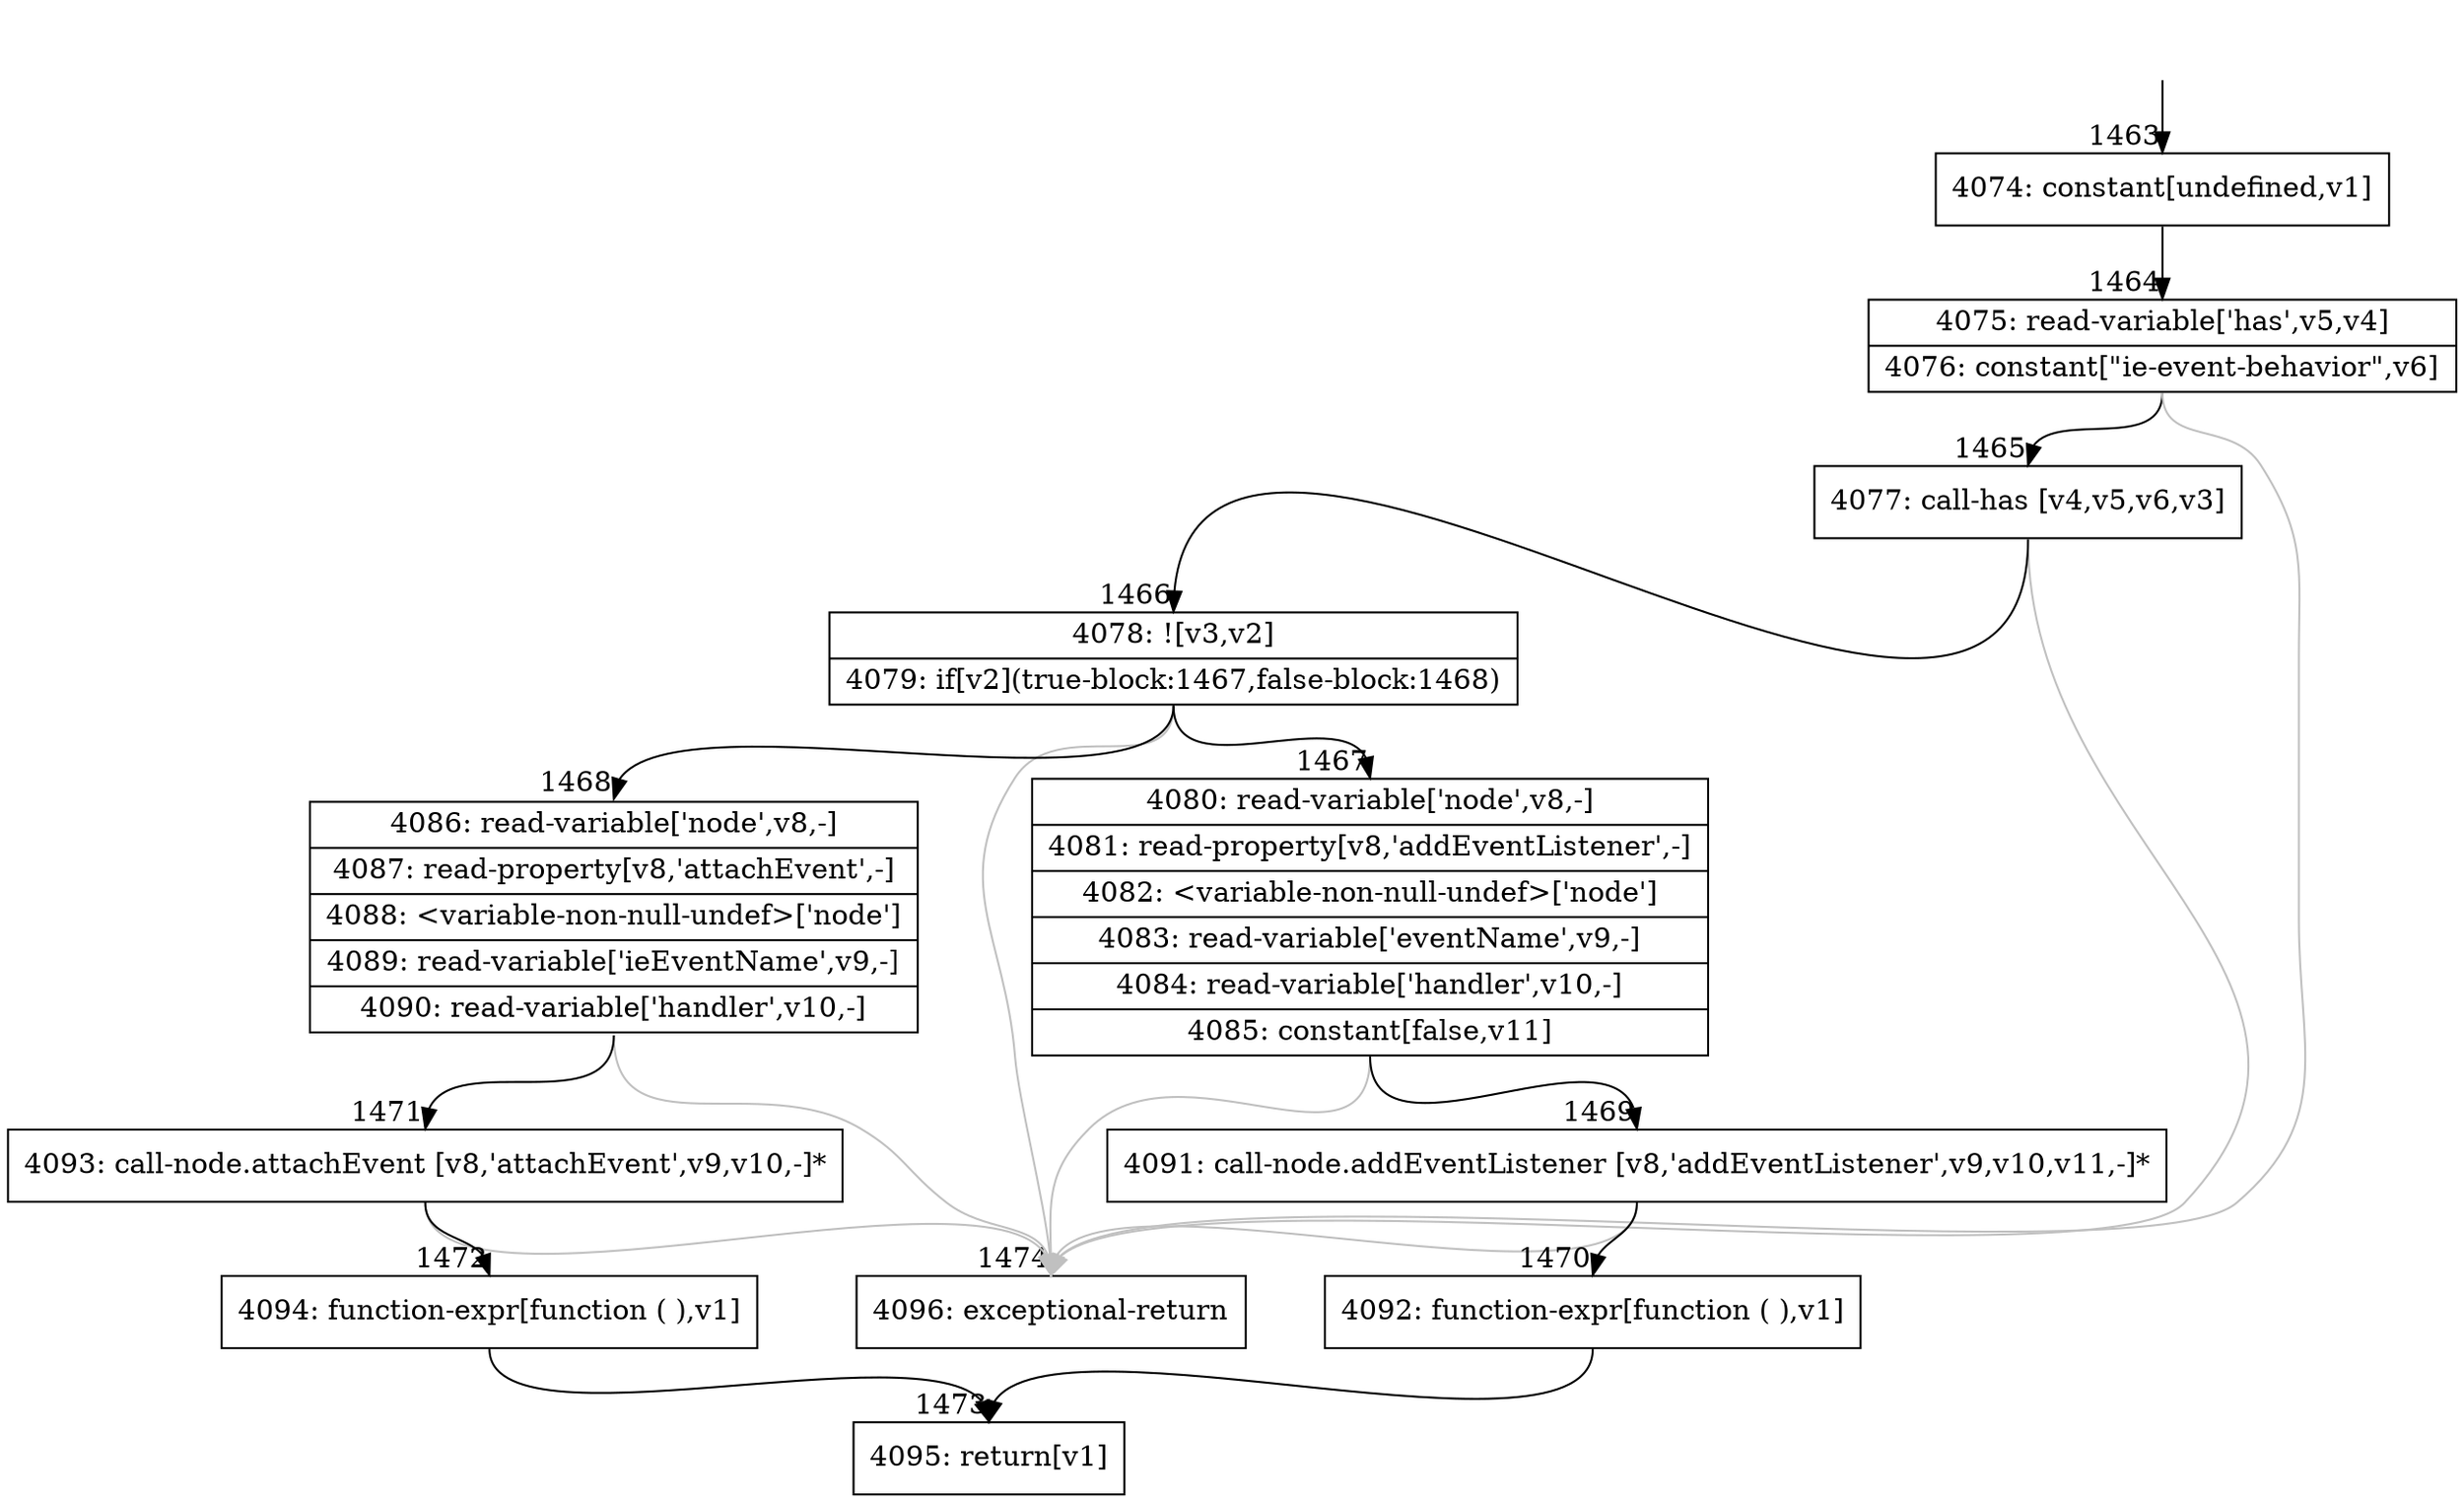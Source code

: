 digraph {
rankdir="TD"
BB_entry95[shape=none,label=""];
BB_entry95 -> BB1463 [tailport=s, headport=n, headlabel="    1463"]
BB1463 [shape=record label="{4074: constant[undefined,v1]}" ] 
BB1463 -> BB1464 [tailport=s, headport=n, headlabel="      1464"]
BB1464 [shape=record label="{4075: read-variable['has',v5,v4]|4076: constant[\"ie-event-behavior\",v6]}" ] 
BB1464 -> BB1465 [tailport=s, headport=n, headlabel="      1465"]
BB1464 -> BB1474 [tailport=s, headport=n, color=gray, headlabel="      1474"]
BB1465 [shape=record label="{4077: call-has [v4,v5,v6,v3]}" ] 
BB1465 -> BB1466 [tailport=s, headport=n, headlabel="      1466"]
BB1465 -> BB1474 [tailport=s, headport=n, color=gray]
BB1466 [shape=record label="{4078: ![v3,v2]|4079: if[v2](true-block:1467,false-block:1468)}" ] 
BB1466 -> BB1467 [tailport=s, headport=n, headlabel="      1467"]
BB1466 -> BB1468 [tailport=s, headport=n, headlabel="      1468"]
BB1466 -> BB1474 [tailport=s, headport=n, color=gray]
BB1467 [shape=record label="{4080: read-variable['node',v8,-]|4081: read-property[v8,'addEventListener',-]|4082: \<variable-non-null-undef\>['node']|4083: read-variable['eventName',v9,-]|4084: read-variable['handler',v10,-]|4085: constant[false,v11]}" ] 
BB1467 -> BB1469 [tailport=s, headport=n, headlabel="      1469"]
BB1467 -> BB1474 [tailport=s, headport=n, color=gray]
BB1468 [shape=record label="{4086: read-variable['node',v8,-]|4087: read-property[v8,'attachEvent',-]|4088: \<variable-non-null-undef\>['node']|4089: read-variable['ieEventName',v9,-]|4090: read-variable['handler',v10,-]}" ] 
BB1468 -> BB1471 [tailport=s, headport=n, headlabel="      1471"]
BB1468 -> BB1474 [tailport=s, headport=n, color=gray]
BB1469 [shape=record label="{4091: call-node.addEventListener [v8,'addEventListener',v9,v10,v11,-]*}" ] 
BB1469 -> BB1470 [tailport=s, headport=n, headlabel="      1470"]
BB1469 -> BB1474 [tailport=s, headport=n, color=gray]
BB1470 [shape=record label="{4092: function-expr[function ( ),v1]}" ] 
BB1470 -> BB1473 [tailport=s, headport=n, headlabel="      1473"]
BB1471 [shape=record label="{4093: call-node.attachEvent [v8,'attachEvent',v9,v10,-]*}" ] 
BB1471 -> BB1472 [tailport=s, headport=n, headlabel="      1472"]
BB1471 -> BB1474 [tailport=s, headport=n, color=gray]
BB1472 [shape=record label="{4094: function-expr[function ( ),v1]}" ] 
BB1472 -> BB1473 [tailport=s, headport=n]
BB1473 [shape=record label="{4095: return[v1]}" ] 
BB1474 [shape=record label="{4096: exceptional-return}" ] 
//#$~ 1683
}
